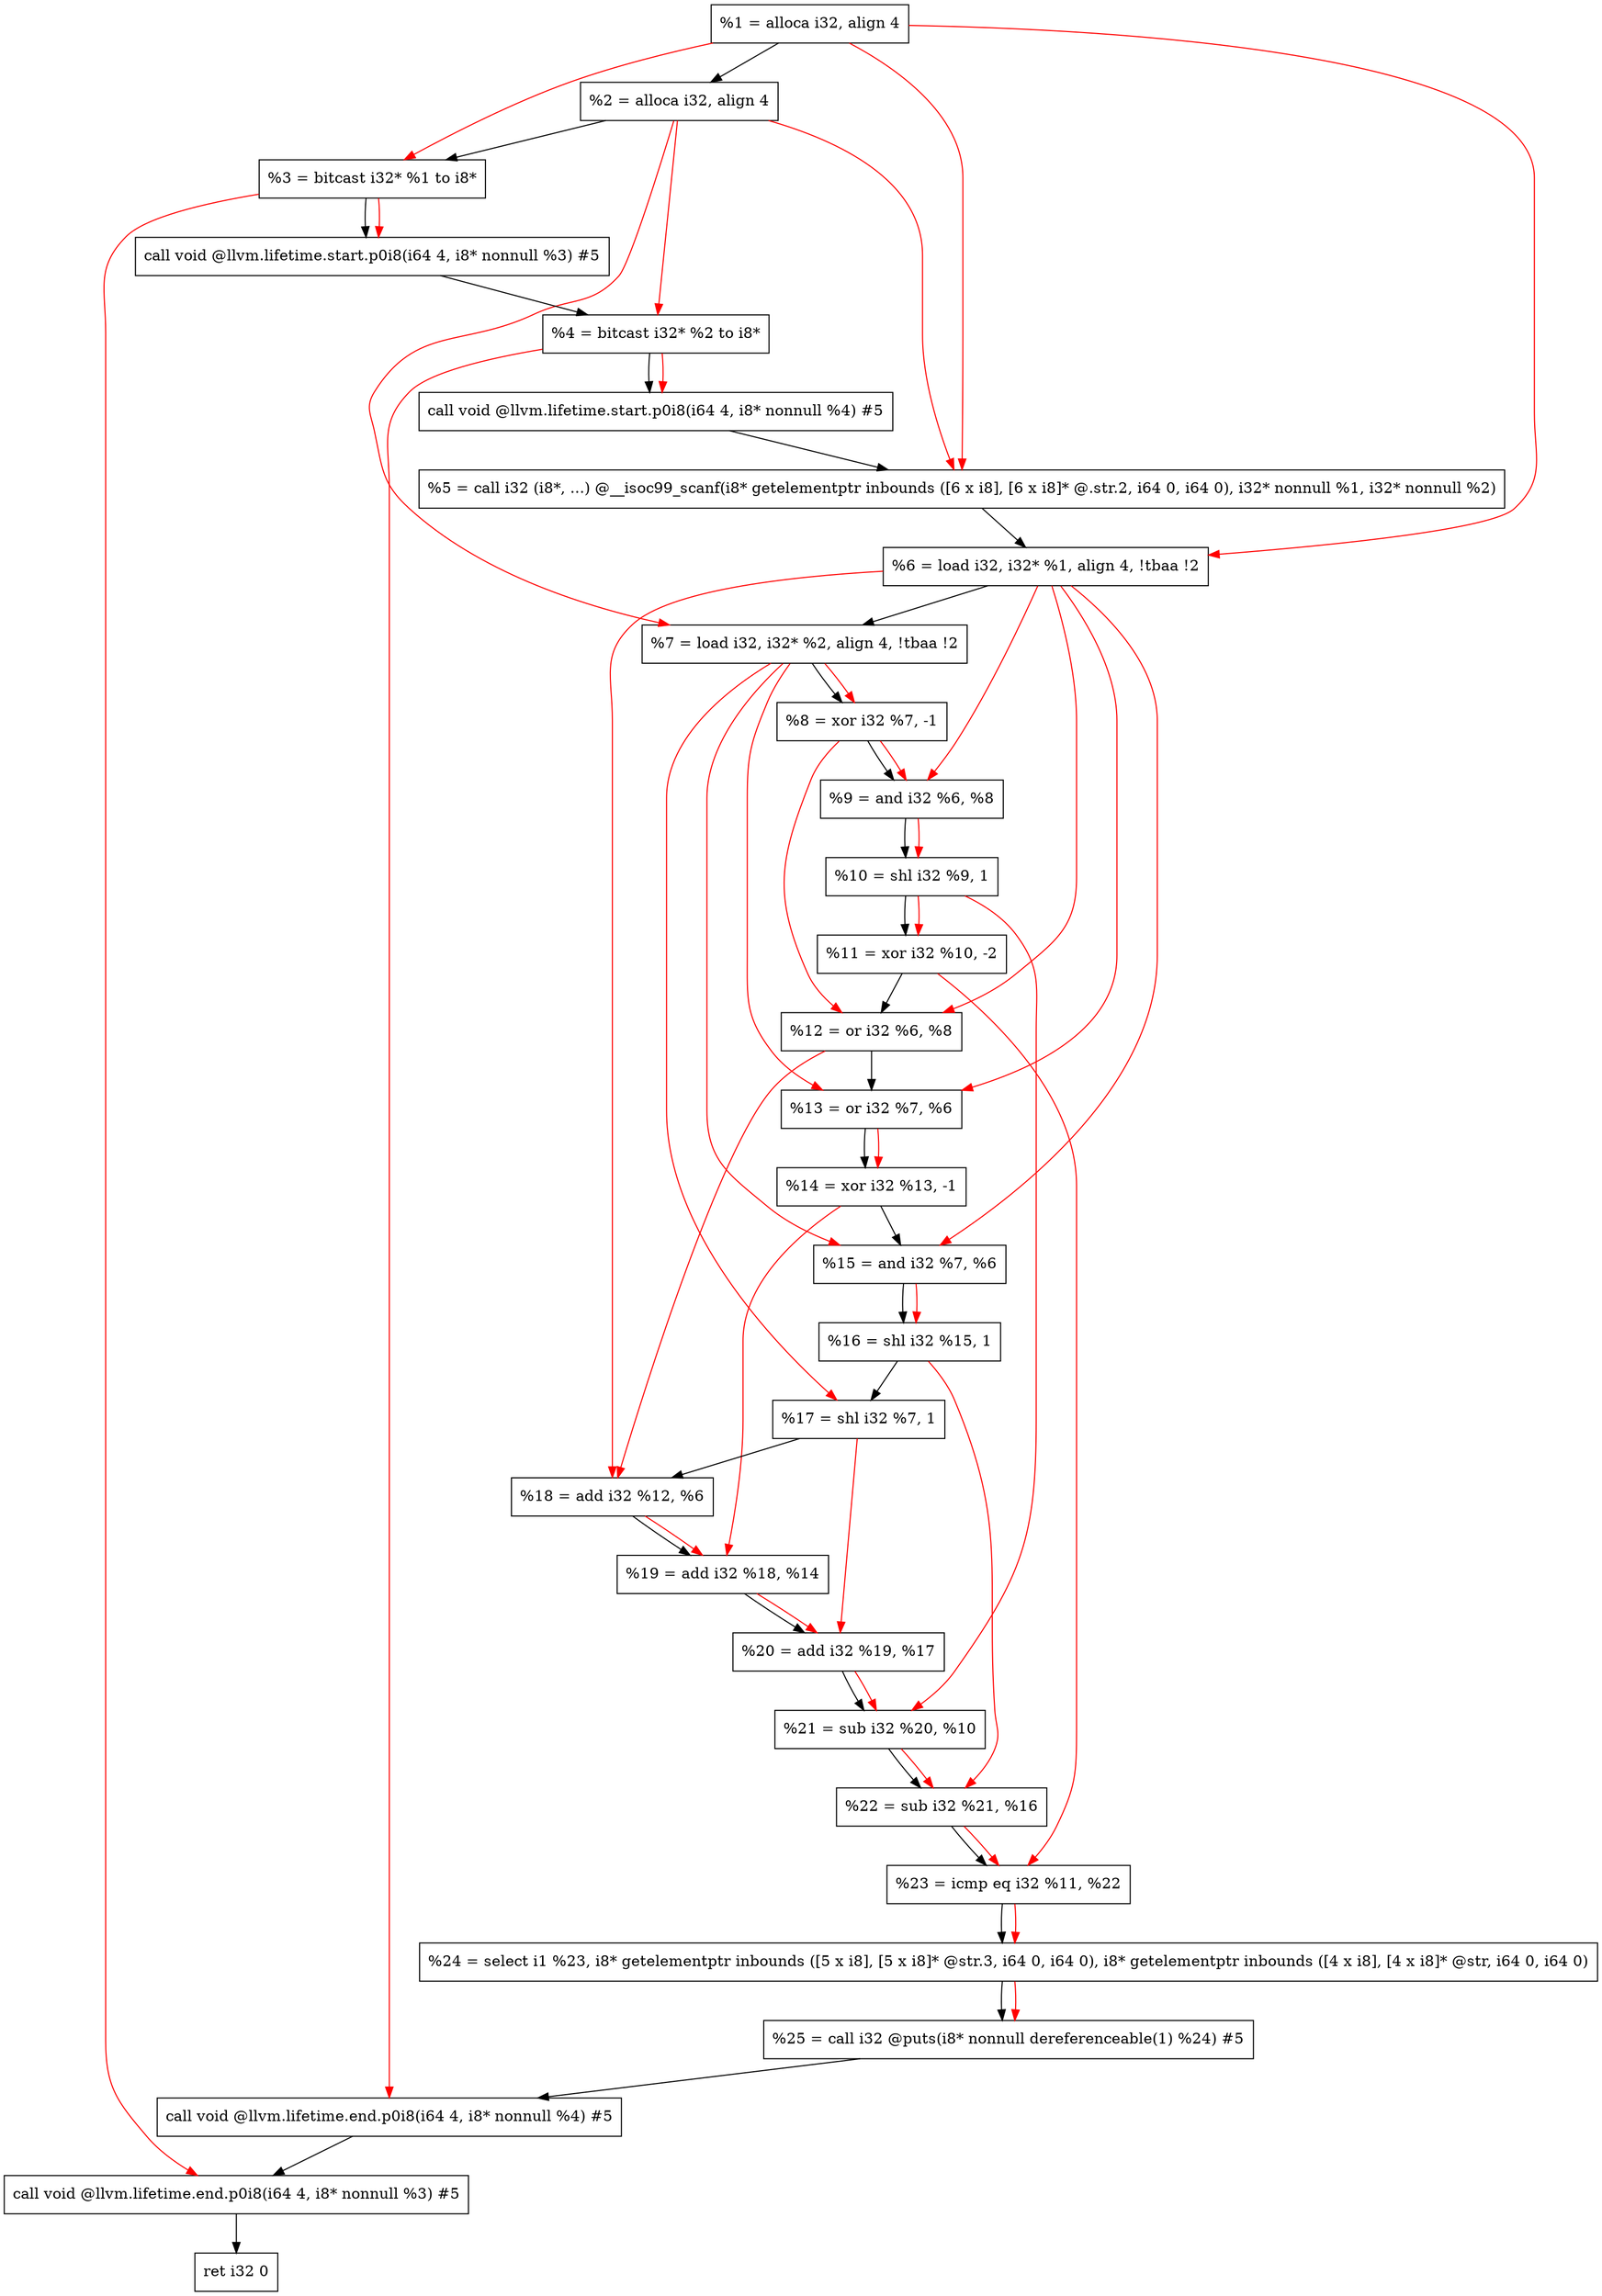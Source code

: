 digraph "DFG for'main' function" {
	Node0xdca7c8[shape=record, label="  %1 = alloca i32, align 4"];
	Node0xdca848[shape=record, label="  %2 = alloca i32, align 4"];
	Node0xdca8d8[shape=record, label="  %3 = bitcast i32* %1 to i8*"];
	Node0xdcad38[shape=record, label="  call void @llvm.lifetime.start.p0i8(i64 4, i8* nonnull %3) #5"];
	Node0xdcae18[shape=record, label="  %4 = bitcast i32* %2 to i8*"];
	Node0xdcaf38[shape=record, label="  call void @llvm.lifetime.start.p0i8(i64 4, i8* nonnull %4) #5"];
	Node0xdcb170[shape=record, label="  %5 = call i32 (i8*, ...) @__isoc99_scanf(i8* getelementptr inbounds ([6 x i8], [6 x i8]* @.str.2, i64 0, i64 0), i32* nonnull %1, i32* nonnull %2)"];
	Node0xdcb228[shape=record, label="  %6 = load i32, i32* %1, align 4, !tbaa !2"];
	Node0xdcc198[shape=record, label="  %7 = load i32, i32* %2, align 4, !tbaa !2"];
	Node0xdcc820[shape=record, label="  %8 = xor i32 %7, -1"];
	Node0xdcc890[shape=record, label="  %9 = and i32 %6, %8"];
	Node0xdcc900[shape=record, label="  %10 = shl i32 %9, 1"];
	Node0xdcc970[shape=record, label="  %11 = xor i32 %10, -2"];
	Node0xdcc9e0[shape=record, label="  %12 = or i32 %6, %8"];
	Node0xdcca50[shape=record, label="  %13 = or i32 %7, %6"];
	Node0xdccac0[shape=record, label="  %14 = xor i32 %13, -1"];
	Node0xdccb30[shape=record, label="  %15 = and i32 %7, %6"];
	Node0xdccba0[shape=record, label="  %16 = shl i32 %15, 1"];
	Node0xdccc10[shape=record, label="  %17 = shl i32 %7, 1"];
	Node0xdccc80[shape=record, label="  %18 = add i32 %12, %6"];
	Node0xdcccf0[shape=record, label="  %19 = add i32 %18, %14"];
	Node0xdccd60[shape=record, label="  %20 = add i32 %19, %17"];
	Node0xdccdd0[shape=record, label="  %21 = sub i32 %20, %10"];
	Node0xdcce40[shape=record, label="  %22 = sub i32 %21, %16"];
	Node0xdcceb0[shape=record, label="  %23 = icmp eq i32 %11, %22"];
	Node0xd6b9d8[shape=record, label="  %24 = select i1 %23, i8* getelementptr inbounds ([5 x i8], [5 x i8]* @str.3, i64 0, i64 0), i8* getelementptr inbounds ([4 x i8], [4 x i8]* @str, i64 0, i64 0)"];
	Node0xdccf40[shape=record, label="  %25 = call i32 @puts(i8* nonnull dereferenceable(1) %24) #5"];
	Node0xdcd198[shape=record, label="  call void @llvm.lifetime.end.p0i8(i64 4, i8* nonnull %4) #5"];
	Node0xdcd2f8[shape=record, label="  call void @llvm.lifetime.end.p0i8(i64 4, i8* nonnull %3) #5"];
	Node0xdcd3b8[shape=record, label="  ret i32 0"];
	Node0xdca7c8 -> Node0xdca848;
	Node0xdca848 -> Node0xdca8d8;
	Node0xdca8d8 -> Node0xdcad38;
	Node0xdcad38 -> Node0xdcae18;
	Node0xdcae18 -> Node0xdcaf38;
	Node0xdcaf38 -> Node0xdcb170;
	Node0xdcb170 -> Node0xdcb228;
	Node0xdcb228 -> Node0xdcc198;
	Node0xdcc198 -> Node0xdcc820;
	Node0xdcc820 -> Node0xdcc890;
	Node0xdcc890 -> Node0xdcc900;
	Node0xdcc900 -> Node0xdcc970;
	Node0xdcc970 -> Node0xdcc9e0;
	Node0xdcc9e0 -> Node0xdcca50;
	Node0xdcca50 -> Node0xdccac0;
	Node0xdccac0 -> Node0xdccb30;
	Node0xdccb30 -> Node0xdccba0;
	Node0xdccba0 -> Node0xdccc10;
	Node0xdccc10 -> Node0xdccc80;
	Node0xdccc80 -> Node0xdcccf0;
	Node0xdcccf0 -> Node0xdccd60;
	Node0xdccd60 -> Node0xdccdd0;
	Node0xdccdd0 -> Node0xdcce40;
	Node0xdcce40 -> Node0xdcceb0;
	Node0xdcceb0 -> Node0xd6b9d8;
	Node0xd6b9d8 -> Node0xdccf40;
	Node0xdccf40 -> Node0xdcd198;
	Node0xdcd198 -> Node0xdcd2f8;
	Node0xdcd2f8 -> Node0xdcd3b8;
edge [color=red]
	Node0xdca7c8 -> Node0xdca8d8;
	Node0xdca8d8 -> Node0xdcad38;
	Node0xdca848 -> Node0xdcae18;
	Node0xdcae18 -> Node0xdcaf38;
	Node0xdca7c8 -> Node0xdcb170;
	Node0xdca848 -> Node0xdcb170;
	Node0xdca7c8 -> Node0xdcb228;
	Node0xdca848 -> Node0xdcc198;
	Node0xdcc198 -> Node0xdcc820;
	Node0xdcb228 -> Node0xdcc890;
	Node0xdcc820 -> Node0xdcc890;
	Node0xdcc890 -> Node0xdcc900;
	Node0xdcc900 -> Node0xdcc970;
	Node0xdcb228 -> Node0xdcc9e0;
	Node0xdcc820 -> Node0xdcc9e0;
	Node0xdcc198 -> Node0xdcca50;
	Node0xdcb228 -> Node0xdcca50;
	Node0xdcca50 -> Node0xdccac0;
	Node0xdcc198 -> Node0xdccb30;
	Node0xdcb228 -> Node0xdccb30;
	Node0xdccb30 -> Node0xdccba0;
	Node0xdcc198 -> Node0xdccc10;
	Node0xdcc9e0 -> Node0xdccc80;
	Node0xdcb228 -> Node0xdccc80;
	Node0xdccc80 -> Node0xdcccf0;
	Node0xdccac0 -> Node0xdcccf0;
	Node0xdcccf0 -> Node0xdccd60;
	Node0xdccc10 -> Node0xdccd60;
	Node0xdccd60 -> Node0xdccdd0;
	Node0xdcc900 -> Node0xdccdd0;
	Node0xdccdd0 -> Node0xdcce40;
	Node0xdccba0 -> Node0xdcce40;
	Node0xdcc970 -> Node0xdcceb0;
	Node0xdcce40 -> Node0xdcceb0;
	Node0xdcceb0 -> Node0xd6b9d8;
	Node0xd6b9d8 -> Node0xdccf40;
	Node0xdcae18 -> Node0xdcd198;
	Node0xdca8d8 -> Node0xdcd2f8;
}
